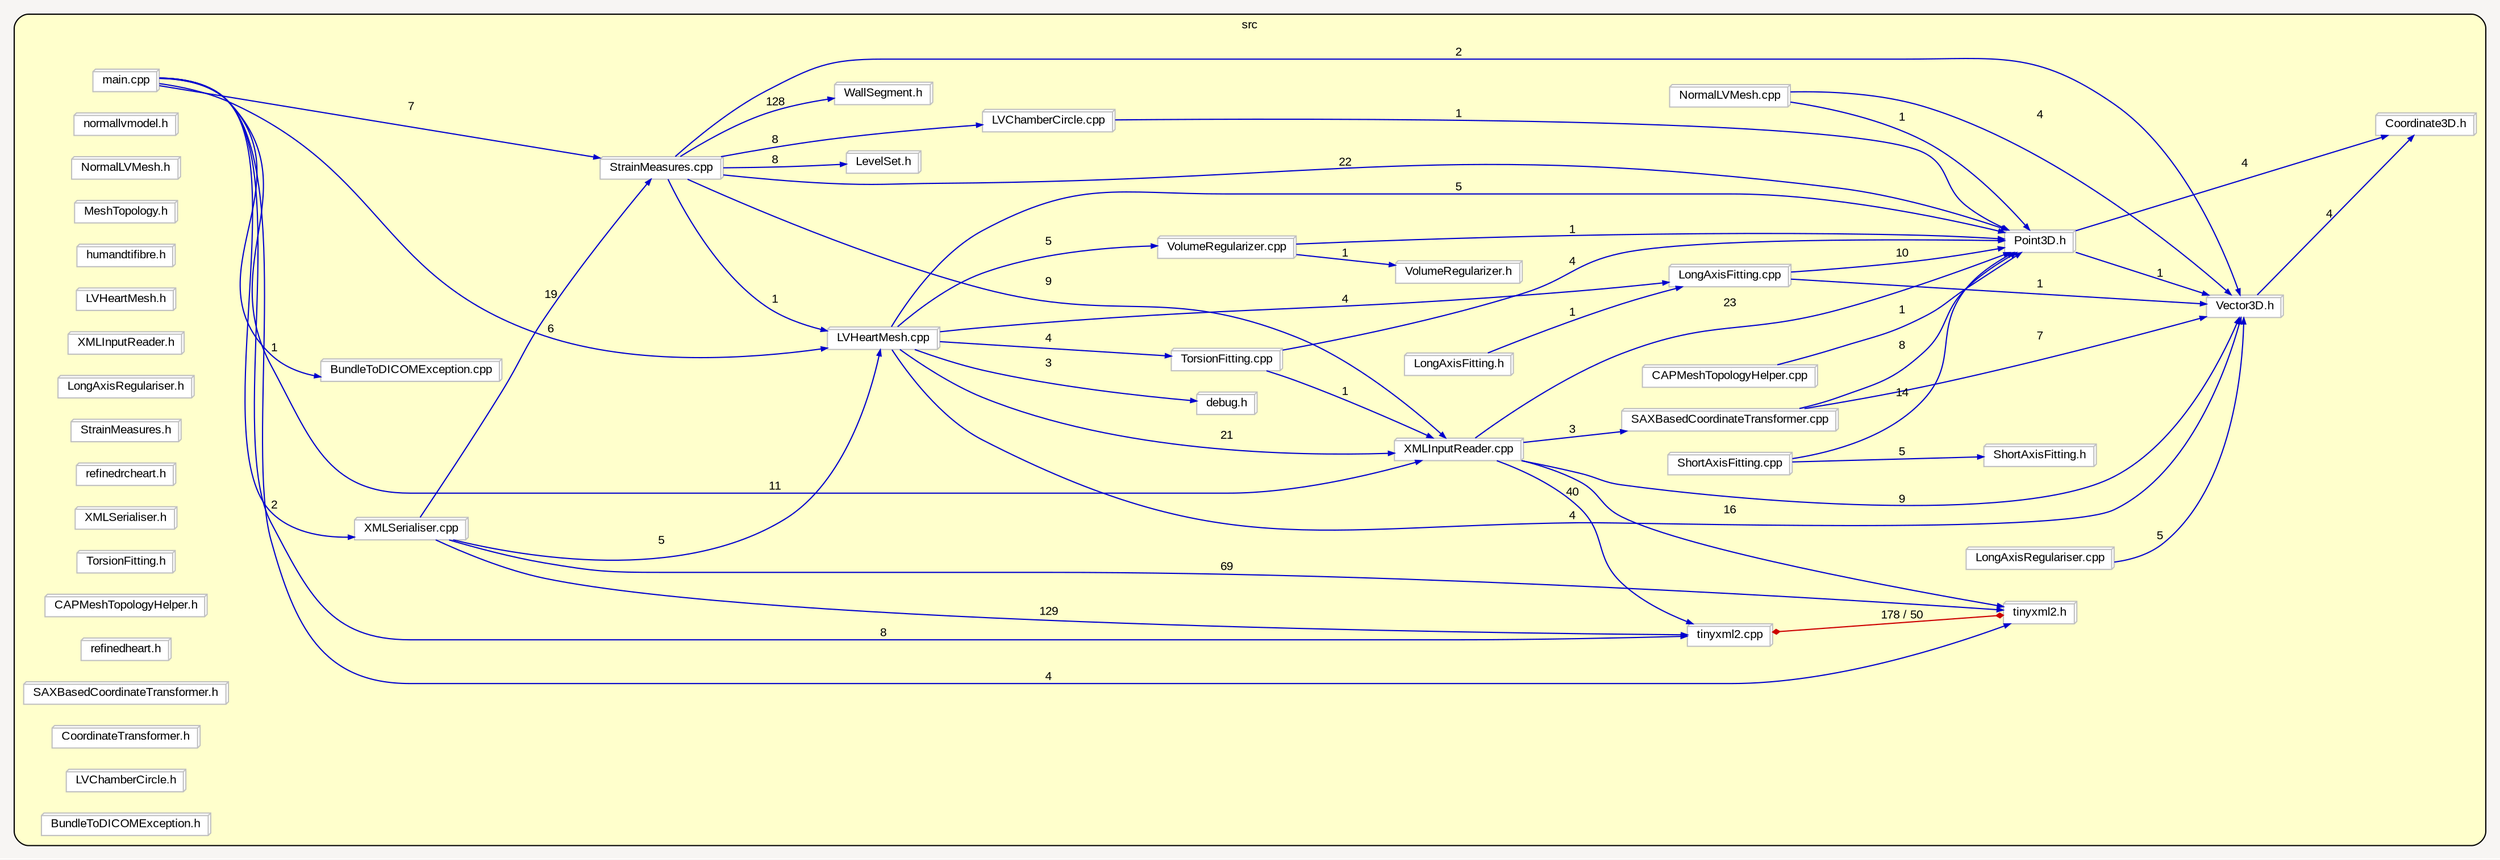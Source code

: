 digraph "" {
  graph [packmode="clust", ranksep="1.0", bgcolor="#F7F5F3", pack="true", fontname="Arial", fontsize="10", style="rounded,filled", compound="true", rankdir="LR", label="", fillcolor="#FFFFCC"];
  node [shape="rectangle", node_initialized="no", style="filled", fontname="Arial", fontsize="10", fixedsize="false", compound="true", color="grey", height="0.0", width="0.0", label="", fillcolor="white"];
  edge [arrowhead="normal", fontcolor="black", arrowsize="0.5", ltail="", dir="forward", fontname="Arial", fontsize="10", lhead="", color="black", compound="true", label="", arrowtail="none"];
  subgraph "cluster_1" {
    graph [label="src", fillcolor="#FFFFCC"];
    __N2 [shape="none", style="invis,none", fixedsize="true", height="0.01", width="0.347222", label=""];
    __N3 [shape="box3d", style="filled", label="tinyxml2.cpp"];
    __N4 [shape="box3d", style="filled", label="tinyxml2.h"];
    __N5 [shape="box3d", style="filled", label="LVHeartMesh.cpp"];
    __N6 [shape="box3d", style="filled", label="VolumeRegularizer.cpp"];
    __N7 [shape="box3d", style="filled", label="TorsionFitting.cpp"];
    __N8 [shape="box3d", style="filled", label="LongAxisFitting.cpp"];
    __N9 [shape="box3d", style="filled", label="debug.h"];
    __N10 [shape="box3d", style="filled", label="Vector3D.h"];
    __N11 [shape="box3d", style="filled", label="Point3D.h"];
    __N12 [shape="box3d", style="filled", label="XMLInputReader.cpp"];
    __N13 [shape="box3d", style="filled", label="NormalLVMesh.cpp"];
    __N14 [shape="box3d", style="filled", label="main.cpp"];
    __N15 [shape="box3d", style="filled", label="BundleToDICOMException.cpp"];
    __N16 [shape="box3d", style="filled", label="StrainMeasures.cpp"];
    __N17 [shape="box3d", style="filled", label="XMLSerialiser.cpp"];
    __N18 [shape="box3d", style="filled", label="VolumeRegularizer.h"];
    __N19 [shape="box3d", style="filled", label="Coordinate3D.h"];
    __N20 [shape="box3d", style="filled", label="LevelSet.h"];
    __N21 [shape="box3d", style="filled", label="LVChamberCircle.cpp"];
    __N22 [shape="box3d", style="filled", label="WallSegment.h"];
    __N23 [shape="box3d", style="filled", label="SAXBasedCoordinateTransformer.cpp"];
    __N24 [shape="box3d", style="filled", label="LongAxisFitting.h"];
    __N25 [shape="box3d", style="filled", label="CAPMeshTopologyHelper.cpp"];
    __N26 [shape="box3d", style="filled", label="LongAxisRegulariser.cpp"];
    __N27 [shape="box3d", style="filled", label="ShortAxisFitting.cpp"];
    __N28 [shape="box3d", style="filled", label="ShortAxisFitting.h"];
    __N29 [shape="box3d", style="filled", label="normallvmodel.h"];
    __N30 [shape="box3d", style="filled", label="NormalLVMesh.h"];
    __N31 [shape="box3d", style="filled", label="MeshTopology.h"];
    __N32 [shape="box3d", style="filled", label="humandtifibre.h"];
    __N33 [shape="box3d", style="filled", label="LVHeartMesh.h"];
    __N34 [shape="box3d", style="filled", label="XMLInputReader.h"];
    __N35 [shape="box3d", style="filled", label="LongAxisRegulariser.h"];
    __N36 [shape="box3d", style="filled", label="StrainMeasures.h"];
    __N37 [shape="box3d", style="filled", label="refinedrcheart.h"];
    __N38 [shape="box3d", style="filled", label="XMLSerialiser.h"];
    __N39 [shape="box3d", style="filled", label="TorsionFitting.h"];
    __N40 [shape="box3d", style="filled", label="CAPMeshTopologyHelper.h"];
    __N41 [shape="box3d", style="filled", label="refinedheart.h"];
    __N42 [shape="box3d", style="filled", label="SAXBasedCoordinateTransformer.h"];
    __N43 [shape="box3d", style="filled", label="CoordinateTransformer.h"];
    __N44 [shape="box3d", style="filled", label="LVChamberCircle.h"];
    __N45 [shape="box3d", style="filled", label="BundleToDICOMException.h"];
    __N3 -> __N4 [arrowhead="diamond", dir="both", color="red3", label="178 / 50", arrowtail="diamond"];
    __N5 -> __N6 [dir="forward", color="blue3", label="5"];
    __N5 -> __N7 [dir="forward", color="blue3", label="4"];
    __N5 -> __N8 [dir="forward", color="blue3", label="4"];
    __N5 -> __N9 [dir="forward", color="blue3", label="3"];
    __N5 -> __N10 [dir="forward", color="blue3", label="4"];
    __N5 -> __N11 [dir="forward", color="blue3", label="5"];
    __N5 -> __N12 [dir="forward", color="blue3", label="21"];
    __N13 -> __N11 [dir="forward", color="blue3", label="1"];
    __N13 -> __N10 [dir="forward", color="blue3", label="4"];
    __N14 -> __N12 [dir="forward", color="blue3", label="11"];
    __N14 -> __N15 [dir="forward", color="blue3", label="1"];
    __N14 -> __N16 [dir="forward", color="blue3", label="7"];
    __N14 -> __N4 [dir="forward", color="blue3", label="4"];
    __N14 -> __N3 [dir="forward", color="blue3", label="8"];
    __N14 -> __N17 [dir="forward", color="blue3", label="2"];
    __N14 -> __N5 [dir="forward", color="blue3", label="6"];
    __N6 -> __N11 [dir="forward", color="blue3", label="1"];
    __N6 -> __N18 [dir="forward", color="blue3", label="1"];
    __N11 -> __N10 [dir="forward", color="blue3", label="1"];
    __N11 -> __N19 [dir="forward", color="blue3", label="4"];
    __N10 -> __N19 [dir="forward", color="blue3", label="4"];
    __N17 -> __N5 [dir="forward", color="blue3", label="5"];
    __N17 -> __N16 [dir="forward", color="blue3", label="19"];
    __N17 -> __N4 [dir="forward", color="blue3", label="69"];
    __N17 -> __N3 [dir="forward", color="blue3", label="129"];
    __N16 -> __N11 [dir="forward", color="blue3", label="22"];
    __N16 -> __N12 [dir="forward", color="blue3", label="9"];
    __N16 -> __N20 [dir="forward", color="blue3", label="8"];
    __N16 -> __N21 [dir="forward", color="blue3", label="8"];
    __N16 -> __N22 [dir="forward", color="blue3", label="128"];
    __N16 -> __N5 [dir="forward", color="blue3", label="1"];
    __N16 -> __N10 [dir="forward", color="blue3", label="2"];
    __N23 -> __N11 [dir="forward", color="blue3", label="8"];
    __N23 -> __N10 [dir="forward", color="blue3", label="7"];
    __N12 -> __N10 [dir="forward", color="blue3", label="9"];
    __N12 -> __N4 [dir="forward", color="blue3", label="16"];
    __N12 -> __N23 [dir="forward", color="blue3", label="3"];
    __N12 -> __N11 [dir="forward", color="blue3", label="23"];
    __N12 -> __N3 [dir="forward", color="blue3", label="40"];
    __N24 -> __N8 [dir="forward", color="blue3", label="1"];
    __N25 -> __N11 [dir="forward", color="blue3", label="1"];
    __N26 -> __N10 [dir="forward", color="blue3", label="5"];
    __N21 -> __N11 [dir="forward", color="blue3", label="1"];
    __N7 -> __N11 [dir="forward", color="blue3", label="4"];
    __N7 -> __N12 [dir="forward", color="blue3", label="1"];
    __N8 -> __N11 [dir="forward", color="blue3", label="10"];
    __N8 -> __N10 [dir="forward", color="blue3", label="1"];
    __N27 -> __N28 [dir="forward", color="blue3", label="5"];
    __N27 -> __N11 [dir="forward", color="blue3", label="14"];
  }
}
